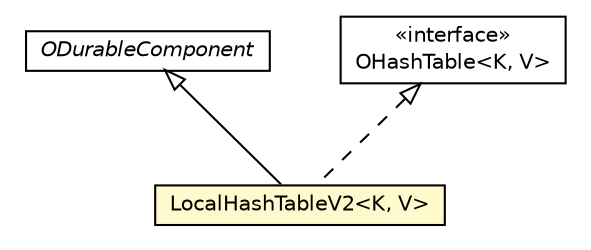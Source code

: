 #!/usr/local/bin/dot
#
# Class diagram 
# Generated by UMLGraph version R5_6-24-gf6e263 (http://www.umlgraph.org/)
#

digraph G {
	edge [fontname="Helvetica",fontsize=10,labelfontname="Helvetica",labelfontsize=10];
	node [fontname="Helvetica",fontsize=10,shape=plaintext];
	nodesep=0.25;
	ranksep=0.5;
	// com.orientechnologies.orient.core.storage.impl.local.paginated.base.ODurableComponent
	c1304269 [label=<<table title="com.orientechnologies.orient.core.storage.impl.local.paginated.base.ODurableComponent" border="0" cellborder="1" cellspacing="0" cellpadding="2" port="p" href="../../../../impl/local/paginated/base/ODurableComponent.html">
		<tr><td><table border="0" cellspacing="0" cellpadding="1">
<tr><td align="center" balign="center"><font face="Helvetica-Oblique"> ODurableComponent </font></td></tr>
		</table></td></tr>
		</table>>, URL="../../../../impl/local/paginated/base/ODurableComponent.html", fontname="Helvetica", fontcolor="black", fontsize=10.0];
	// com.orientechnologies.orient.core.storage.index.hashindex.local.OHashTable<K, V>
	c1304360 [label=<<table title="com.orientechnologies.orient.core.storage.index.hashindex.local.OHashTable" border="0" cellborder="1" cellspacing="0" cellpadding="2" port="p" href="../OHashTable.html">
		<tr><td><table border="0" cellspacing="0" cellpadding="1">
<tr><td align="center" balign="center"> &#171;interface&#187; </td></tr>
<tr><td align="center" balign="center"> OHashTable&lt;K, V&gt; </td></tr>
		</table></td></tr>
		</table>>, URL="../OHashTable.html", fontname="Helvetica", fontcolor="black", fontsize=10.0];
	// com.orientechnologies.orient.core.storage.index.hashindex.local.v2.LocalHashTableV2<K, V>
	c1304380 [label=<<table title="com.orientechnologies.orient.core.storage.index.hashindex.local.v2.LocalHashTableV2" border="0" cellborder="1" cellspacing="0" cellpadding="2" port="p" bgcolor="lemonChiffon" href="./LocalHashTableV2.html">
		<tr><td><table border="0" cellspacing="0" cellpadding="1">
<tr><td align="center" balign="center"> LocalHashTableV2&lt;K, V&gt; </td></tr>
		</table></td></tr>
		</table>>, URL="./LocalHashTableV2.html", fontname="Helvetica", fontcolor="black", fontsize=10.0];
	//com.orientechnologies.orient.core.storage.index.hashindex.local.v2.LocalHashTableV2<K, V> extends com.orientechnologies.orient.core.storage.impl.local.paginated.base.ODurableComponent
	c1304269:p -> c1304380:p [dir=back,arrowtail=empty];
	//com.orientechnologies.orient.core.storage.index.hashindex.local.v2.LocalHashTableV2<K, V> implements com.orientechnologies.orient.core.storage.index.hashindex.local.OHashTable<K, V>
	c1304360:p -> c1304380:p [dir=back,arrowtail=empty,style=dashed];
}

